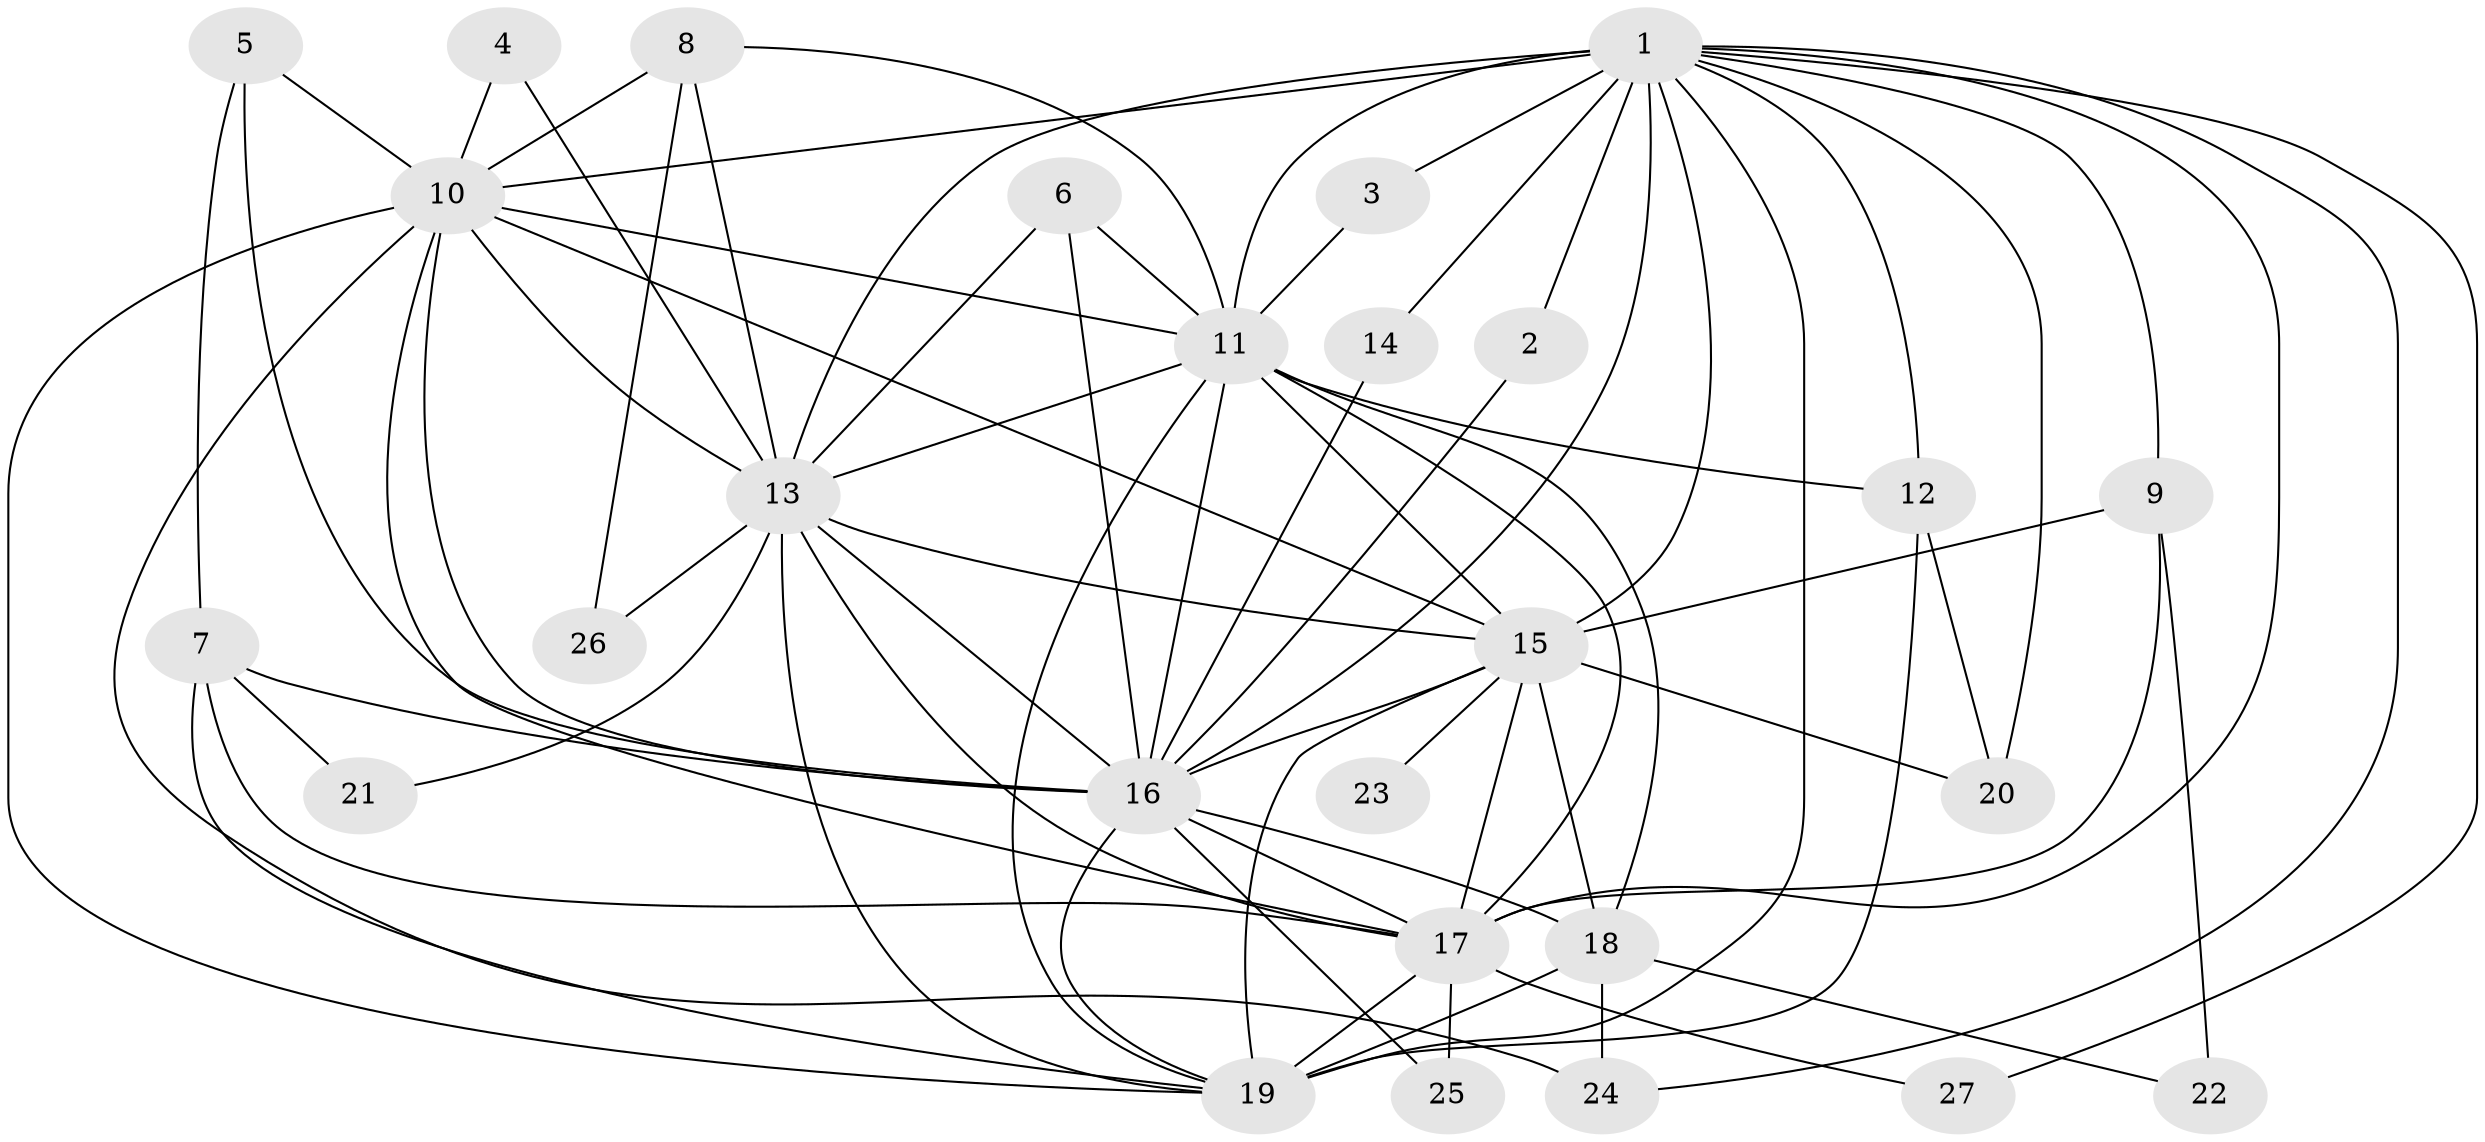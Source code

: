 // original degree distribution, {16: 0.018867924528301886, 12: 0.018867924528301886, 10: 0.018867924528301886, 13: 0.018867924528301886, 15: 0.05660377358490566, 19: 0.018867924528301886, 17: 0.018867924528301886, 18: 0.018867924528301886, 4: 0.09433962264150944, 2: 0.4528301886792453, 3: 0.24528301886792453, 5: 0.018867924528301886}
// Generated by graph-tools (version 1.1) at 2025/25/03/09/25 03:25:40]
// undirected, 27 vertices, 75 edges
graph export_dot {
graph [start="1"]
  node [color=gray90,style=filled];
  1;
  2;
  3;
  4;
  5;
  6;
  7;
  8;
  9;
  10;
  11;
  12;
  13;
  14;
  15;
  16;
  17;
  18;
  19;
  20;
  21;
  22;
  23;
  24;
  25;
  26;
  27;
  1 -- 2 [weight=1.0];
  1 -- 3 [weight=1.0];
  1 -- 9 [weight=1.0];
  1 -- 10 [weight=3.0];
  1 -- 11 [weight=3.0];
  1 -- 12 [weight=1.0];
  1 -- 13 [weight=4.0];
  1 -- 14 [weight=1.0];
  1 -- 15 [weight=4.0];
  1 -- 16 [weight=4.0];
  1 -- 17 [weight=3.0];
  1 -- 19 [weight=3.0];
  1 -- 20 [weight=1.0];
  1 -- 24 [weight=1.0];
  1 -- 27 [weight=1.0];
  2 -- 16 [weight=1.0];
  3 -- 11 [weight=1.0];
  4 -- 10 [weight=1.0];
  4 -- 13 [weight=1.0];
  5 -- 7 [weight=1.0];
  5 -- 10 [weight=1.0];
  5 -- 16 [weight=1.0];
  6 -- 11 [weight=1.0];
  6 -- 13 [weight=1.0];
  6 -- 16 [weight=1.0];
  7 -- 16 [weight=1.0];
  7 -- 17 [weight=1.0];
  7 -- 19 [weight=1.0];
  7 -- 21 [weight=1.0];
  8 -- 10 [weight=1.0];
  8 -- 11 [weight=1.0];
  8 -- 13 [weight=1.0];
  8 -- 26 [weight=1.0];
  9 -- 15 [weight=1.0];
  9 -- 17 [weight=1.0];
  9 -- 22 [weight=1.0];
  10 -- 11 [weight=1.0];
  10 -- 13 [weight=2.0];
  10 -- 15 [weight=1.0];
  10 -- 16 [weight=1.0];
  10 -- 17 [weight=1.0];
  10 -- 19 [weight=2.0];
  10 -- 24 [weight=1.0];
  11 -- 12 [weight=1.0];
  11 -- 13 [weight=2.0];
  11 -- 15 [weight=1.0];
  11 -- 16 [weight=1.0];
  11 -- 17 [weight=2.0];
  11 -- 18 [weight=1.0];
  11 -- 19 [weight=2.0];
  12 -- 19 [weight=1.0];
  12 -- 20 [weight=1.0];
  13 -- 15 [weight=1.0];
  13 -- 16 [weight=1.0];
  13 -- 17 [weight=1.0];
  13 -- 19 [weight=2.0];
  13 -- 21 [weight=1.0];
  13 -- 26 [weight=1.0];
  14 -- 16 [weight=1.0];
  15 -- 16 [weight=3.0];
  15 -- 17 [weight=2.0];
  15 -- 18 [weight=1.0];
  15 -- 19 [weight=1.0];
  15 -- 20 [weight=1.0];
  15 -- 23 [weight=1.0];
  16 -- 17 [weight=1.0];
  16 -- 18 [weight=1.0];
  16 -- 19 [weight=1.0];
  16 -- 25 [weight=1.0];
  17 -- 19 [weight=2.0];
  17 -- 25 [weight=1.0];
  17 -- 27 [weight=1.0];
  18 -- 19 [weight=2.0];
  18 -- 22 [weight=1.0];
  18 -- 24 [weight=1.0];
}
